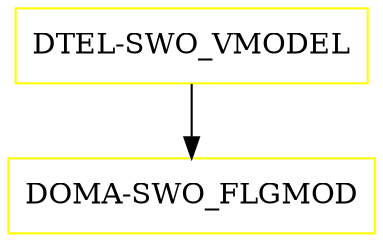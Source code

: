 digraph G {
  "DTEL-SWO_VMODEL" [shape=box,color=yellow];
  "DOMA-SWO_FLGMOD" [shape=box,color=yellow,URL="./DOMA_SWO_FLGMOD.html"];
  "DTEL-SWO_VMODEL" -> "DOMA-SWO_FLGMOD";
}
